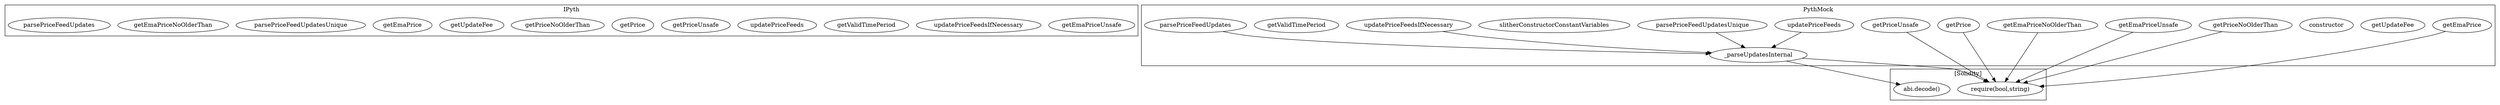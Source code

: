 strict digraph {
subgraph cluster_38420_IPyth {
label = "IPyth"
"38420_getEmaPriceUnsafe" [label="getEmaPriceUnsafe"]
"38420_updatePriceFeedsIfNecessary" [label="updatePriceFeedsIfNecessary"]
"38420_getValidTimePeriod" [label="getValidTimePeriod"]
"38420_updatePriceFeeds" [label="updatePriceFeeds"]
"38420_getPriceUnsafe" [label="getPriceUnsafe"]
"38420_getPrice" [label="getPrice"]
"38420_getPriceNoOlderThan" [label="getPriceNoOlderThan"]
"38420_getUpdateFee" [label="getUpdateFee"]
"38420_getEmaPrice" [label="getEmaPrice"]
"38420_parsePriceFeedUpdatesUnique" [label="parsePriceFeedUpdatesUnique"]
"38420_getEmaPriceNoOlderThan" [label="getEmaPriceNoOlderThan"]
"38420_parsePriceFeedUpdates" [label="parsePriceFeedUpdates"]
}subgraph cluster_43581_PythMock {
label = "PythMock"
"43581_getPriceUnsafe" [label="getPriceUnsafe"]
"43581_getUpdateFee" [label="getUpdateFee"]
"43581_constructor" [label="constructor"]
"43581_updatePriceFeeds" [label="updatePriceFeeds"]
"43581_parsePriceFeedUpdatesUnique" [label="parsePriceFeedUpdatesUnique"]
"43581_getPrice" [label="getPrice"]
"43581_updatePriceFeedsIfNecessary" [label="updatePriceFeedsIfNecessary"]
"43581_getEmaPriceNoOlderThan" [label="getEmaPriceNoOlderThan"]
"43581_getEmaPriceUnsafe" [label="getEmaPriceUnsafe"]
"43581_parsePriceFeedUpdates" [label="parsePriceFeedUpdates"]
"43581__parseUpdatesInternal" [label="_parseUpdatesInternal"]
"43581_slitherConstructorConstantVariables" [label="slitherConstructorConstantVariables"]
"43581_getPriceNoOlderThan" [label="getPriceNoOlderThan"]
"43581_getValidTimePeriod" [label="getValidTimePeriod"]
"43581_getEmaPrice" [label="getEmaPrice"]
"43581_parsePriceFeedUpdates" -> "43581__parseUpdatesInternal"
"43581_updatePriceFeedsIfNecessary" -> "43581__parseUpdatesInternal"
"43581_updatePriceFeeds" -> "43581__parseUpdatesInternal"
"43581_parsePriceFeedUpdatesUnique" -> "43581__parseUpdatesInternal"
}subgraph cluster_solidity {
label = "[Solidity]"
"abi.decode()" 
"require(bool,string)" 
"43581__parseUpdatesInternal" -> "require(bool,string)"
"43581_getPriceUnsafe" -> "require(bool,string)"
"43581_getPriceNoOlderThan" -> "require(bool,string)"
"43581_getEmaPrice" -> "require(bool,string)"
"43581_getEmaPriceUnsafe" -> "require(bool,string)"
"43581_getPrice" -> "require(bool,string)"
"43581__parseUpdatesInternal" -> "abi.decode()"
"43581_getEmaPriceNoOlderThan" -> "require(bool,string)"
}
}